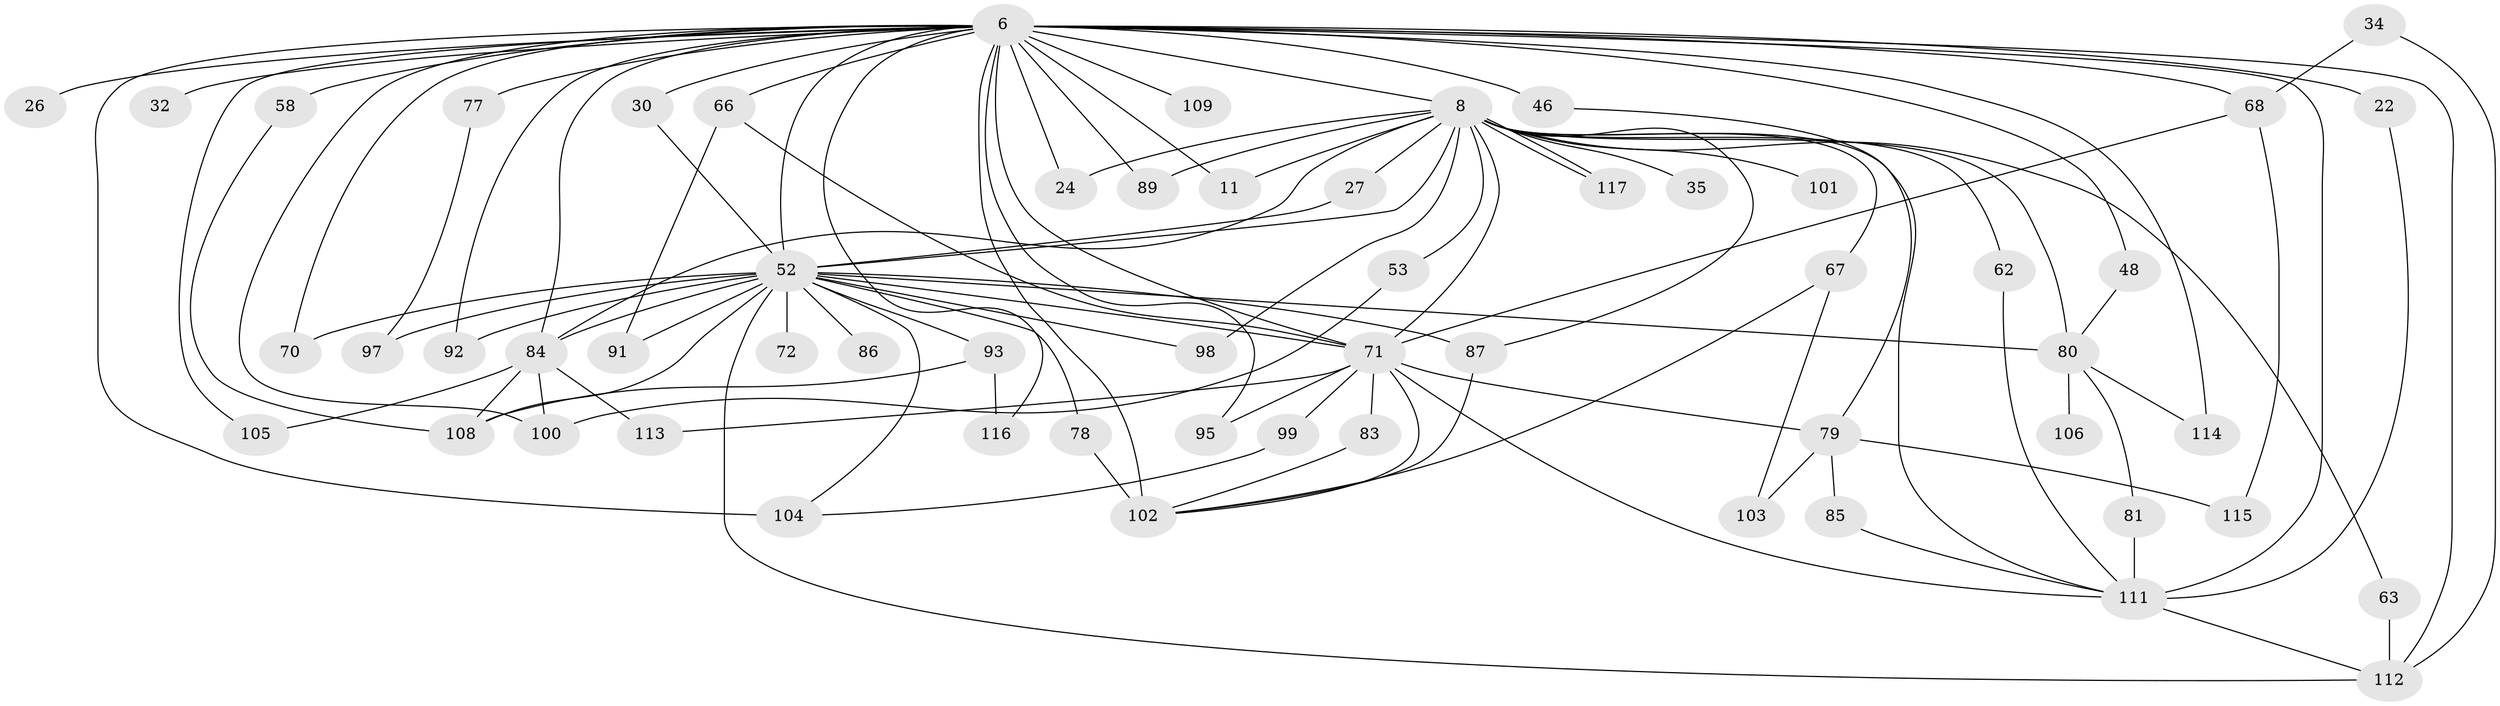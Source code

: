 // original degree distribution, {25: 0.008547008547008548, 20: 0.008547008547008548, 27: 0.017094017094017096, 16: 0.008547008547008548, 18: 0.008547008547008548, 21: 0.008547008547008548, 24: 0.008547008547008548, 15: 0.008547008547008548, 22: 0.008547008547008548, 2: 0.5470085470085471, 4: 0.11965811965811966, 6: 0.017094017094017096, 9: 0.02564102564102564, 3: 0.1794871794871795, 7: 0.008547008547008548, 5: 0.017094017094017096}
// Generated by graph-tools (version 1.1) at 2025/43/03/09/25 04:43:04]
// undirected, 58 vertices, 108 edges
graph export_dot {
graph [start="1"]
  node [color=gray90,style=filled];
  6 [super="+2+5"];
  8 [super="+1"];
  11;
  22;
  24;
  26;
  27;
  30;
  32;
  34;
  35;
  46;
  48;
  52 [super="+44+10"];
  53;
  58;
  62 [super="+29"];
  63;
  66 [super="+61+33"];
  67 [super="+54"];
  68 [super="+56+31"];
  70;
  71 [super="+55+59+9"];
  72;
  77;
  78;
  79 [super="+60"];
  80 [super="+18+74"];
  81;
  83;
  84 [super="+64+51"];
  85;
  86;
  87 [super="+82"];
  89;
  91;
  92;
  93 [super="+36"];
  95 [super="+90"];
  97;
  98;
  99;
  100 [super="+38"];
  101;
  102 [super="+25+39+47"];
  103;
  104 [super="+57+12"];
  105;
  106;
  108 [super="+96+107"];
  109;
  111 [super="+50+45+28+73+19+110+94"];
  112 [super="+16+88"];
  113;
  114;
  115;
  116;
  117;
  6 -- 8 [weight=8];
  6 -- 22 [weight=2];
  6 -- 70;
  6 -- 116;
  6 -- 66 [weight=3];
  6 -- 77 [weight=2];
  6 -- 89;
  6 -- 32 [weight=2];
  6 -- 105;
  6 -- 109 [weight=2];
  6 -- 48;
  6 -- 58 [weight=2];
  6 -- 11;
  6 -- 24;
  6 -- 26 [weight=2];
  6 -- 30;
  6 -- 46 [weight=2];
  6 -- 84 [weight=2];
  6 -- 92;
  6 -- 100 [weight=2];
  6 -- 102 [weight=4];
  6 -- 104 [weight=3];
  6 -- 114;
  6 -- 71 [weight=10];
  6 -- 111 [weight=7];
  6 -- 68 [weight=3];
  6 -- 112 [weight=3];
  6 -- 52 [weight=9];
  6 -- 95;
  8 -- 11;
  8 -- 35 [weight=2];
  8 -- 63;
  8 -- 71 [weight=6];
  8 -- 84 [weight=5];
  8 -- 87;
  8 -- 101 [weight=2];
  8 -- 117;
  8 -- 117;
  8 -- 67 [weight=2];
  8 -- 80 [weight=2];
  8 -- 24;
  8 -- 89;
  8 -- 27;
  8 -- 98;
  8 -- 52 [weight=5];
  8 -- 53;
  8 -- 111 [weight=3];
  8 -- 62;
  22 -- 111;
  27 -- 52;
  30 -- 52;
  34 -- 68;
  34 -- 112;
  46 -- 79;
  48 -- 80;
  52 -- 71 [weight=5];
  52 -- 70;
  52 -- 72 [weight=2];
  52 -- 78;
  52 -- 80 [weight=2];
  52 -- 84;
  52 -- 86 [weight=2];
  52 -- 87;
  52 -- 91;
  52 -- 92;
  52 -- 93 [weight=3];
  52 -- 97;
  52 -- 98;
  52 -- 104;
  52 -- 112 [weight=3];
  52 -- 108;
  53 -- 100;
  58 -- 108;
  62 -- 111;
  63 -- 112;
  66 -- 91;
  66 -- 71;
  67 -- 103;
  67 -- 102;
  68 -- 71;
  68 -- 115;
  71 -- 79 [weight=2];
  71 -- 83;
  71 -- 99;
  71 -- 102;
  71 -- 113;
  71 -- 111 [weight=4];
  71 -- 95;
  77 -- 97;
  78 -- 102;
  79 -- 115;
  79 -- 85;
  79 -- 103;
  80 -- 106;
  80 -- 81;
  80 -- 114;
  81 -- 111 [weight=2];
  83 -- 102;
  84 -- 105;
  84 -- 113;
  84 -- 100;
  84 -- 108;
  85 -- 111;
  87 -- 102;
  93 -- 108;
  93 -- 116;
  99 -- 104;
  111 -- 112;
}
